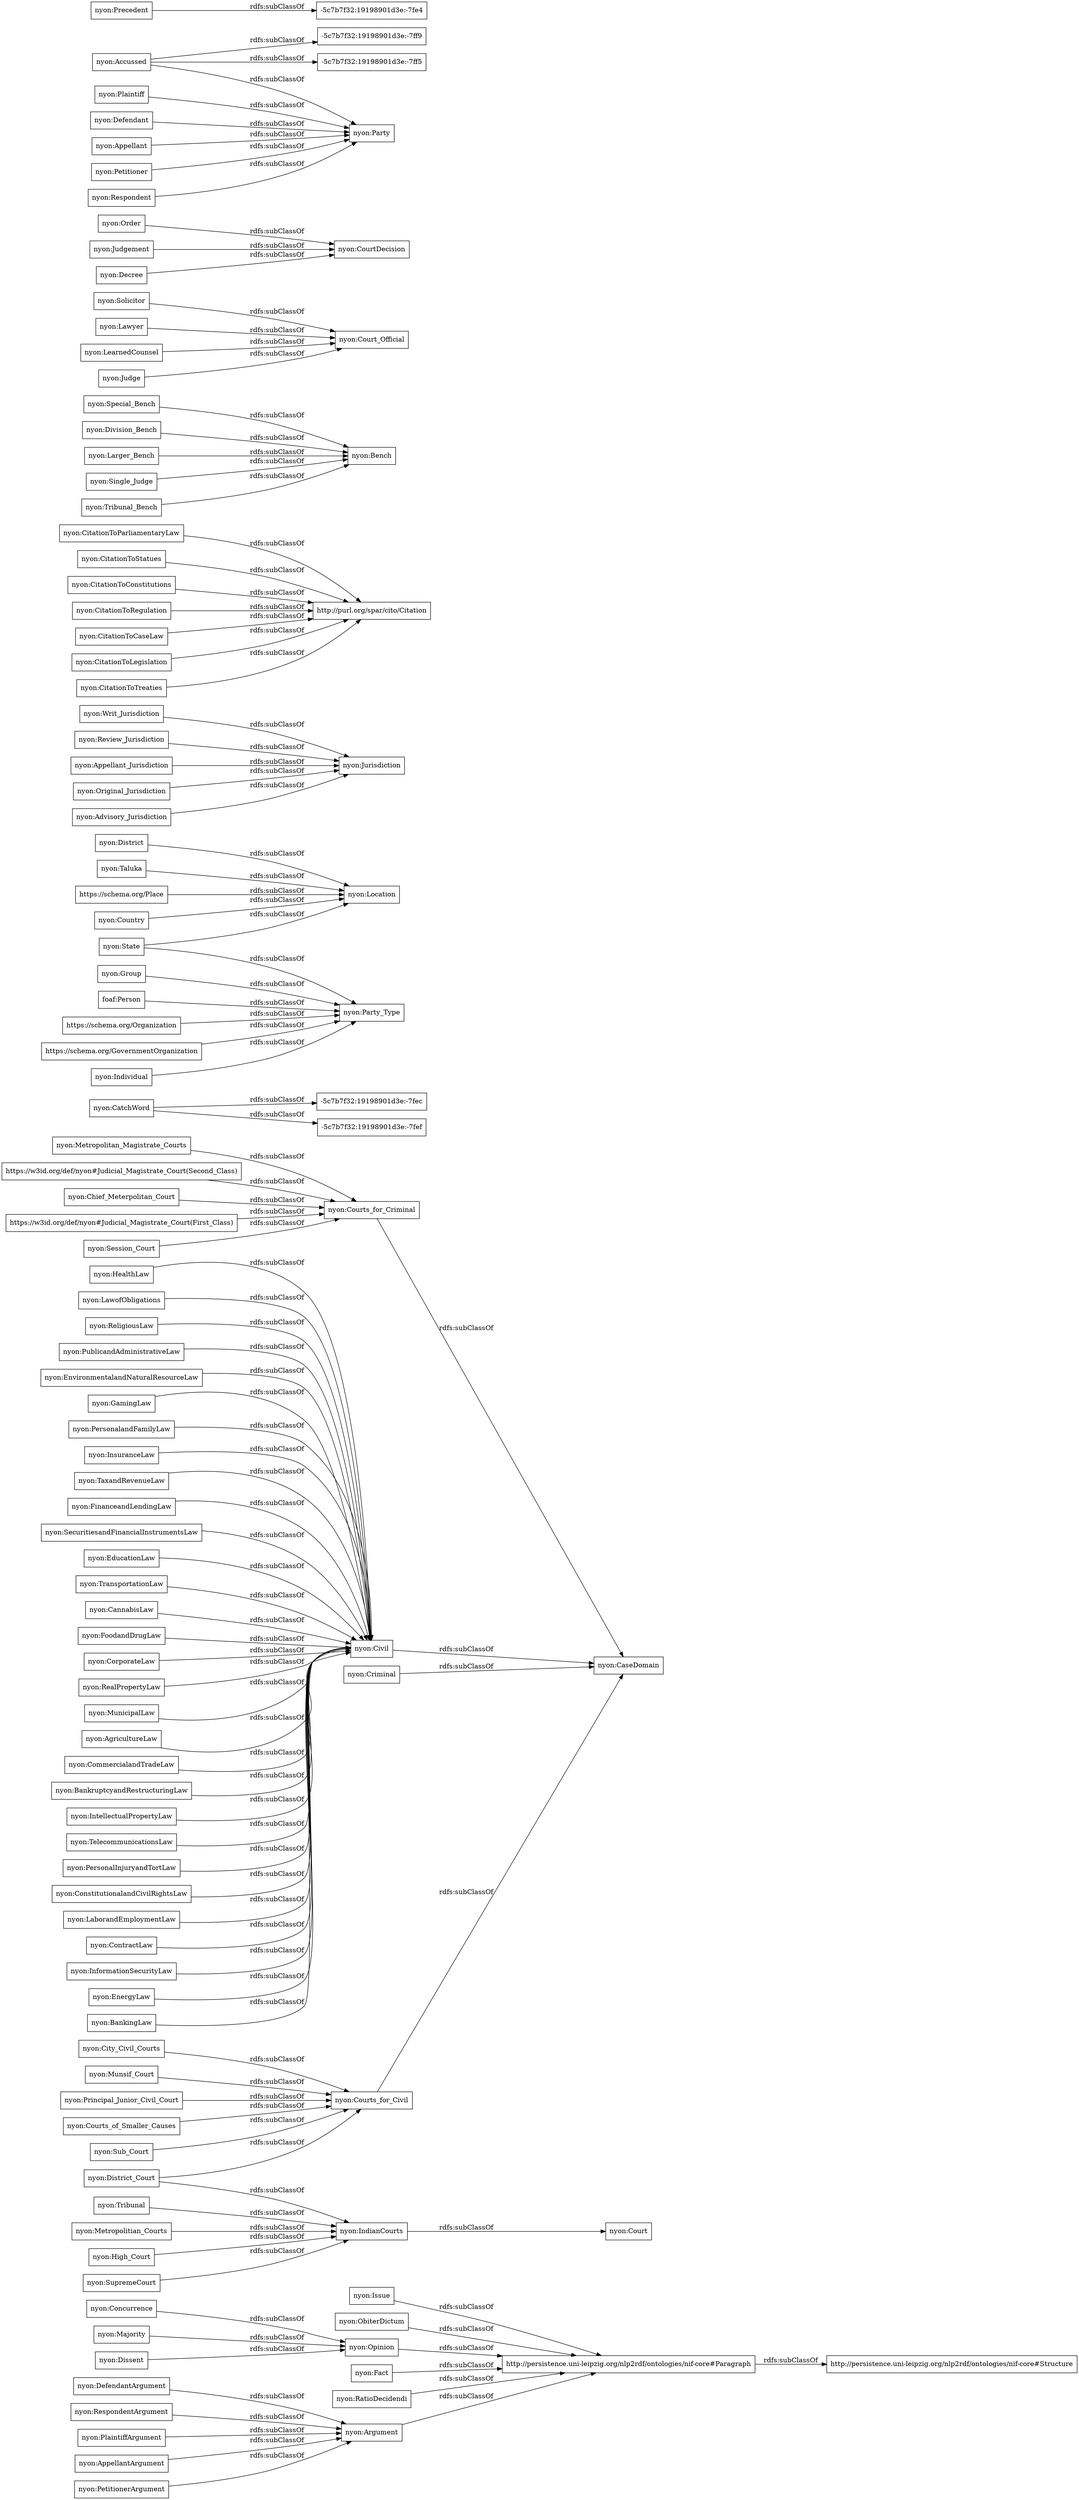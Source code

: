 digraph ar2dtool_diagram { 
rankdir=LR;
size="1000"
node [shape = rectangle, color="black"]; "nyon:Issue" "nyon:EducationLaw" "-5c7b7f32:19198901d3e:-7fec" "nyon:Group" "nyon:Writ_Jurisdiction" "nyon:Taluka" "nyon:TransportationLaw" "nyon:Civil" "nyon:CitationToParliamentaryLaw" "nyon:Special_Bench" "nyon:Review_Jurisdiction" "nyon:Sub_Court" "nyon:Solicitor" "nyon:ObiterDictum" "nyon:CannabisLaw" "nyon:Order" "nyon:Lawyer" "nyon:Jurisdiction" "nyon:FoodandDrugLaw" "nyon:Appellant_Jurisdiction" "nyon:CorporateLaw" "https://schema.org/Place" "-5c7b7f32:19198901d3e:-7ff9" "nyon:RealPropertyLaw" "nyon:Opinion" "nyon:MunicipalLaw" "nyon:Judgement" "nyon:CatchWord" "nyon:Plaintiff" "nyon:AgricultureLaw" "nyon:Court_Official" "nyon:CommercialandTradeLaw" "nyon:DefendantArgument" "nyon:Country" "nyon:Division_Bench" "foaf:Person" "http://persistence.uni-leipzig.org/nlp2rdf/ontologies/nif-core#Paragraph" "nyon:Party_Type" "nyon:IndianCourts" "nyon:Concurrence" "nyon:Fact" "nyon:SupremeCourt" "nyon:District_Court" "http://persistence.uni-leipzig.org/nlp2rdf/ontologies/nif-core#Structure" "nyon:RespondentArgument" "nyon:CitationToStatues" "nyon:State" "nyon:Party" "nyon:Larger_Bench" "nyon:District" "nyon:BankruptcyandRestructuringLaw" "nyon:Majority" "nyon:City_Civil_Courts" "nyon:Single_Judge" "nyon:IntellectualPropertyLaw" "nyon:TelecommunicationsLaw" "https://w3id.org/def/nyon#Judicial_Magistrate_Court(Second_Class)" "nyon:PersonalInjuryandTortLaw" "nyon:Munsif_Court" "-5c7b7f32:19198901d3e:-7fef" "nyon:LearnedCounsel" "nyon:Principal_Junior_Civil_Court" "nyon:ConstitutionalandCivilRightsLaw" "nyon:CaseDomain" "nyon:LaborandEmploymentLaw" "nyon:Original_Jurisdiction" "nyon:Chief_Meterpolitan_Court" "nyon:ContractLaw" "https://w3id.org/def/nyon#Judicial_Magistrate_Court(First_Class)" "nyon:RatioDecidendi" "nyon:Defendant" "nyon:Criminal" "nyon:CitationToConstitutions" "nyon:Precedent" "nyon:Tribunal" "nyon:CitationToRegulation" "nyon:Metropolitian_Courts" "nyon:InformationSecurityLaw" "nyon:Session_Court" "nyon:EnergyLaw" "nyon:Individual" "nyon:Court" "https://schema.org/Organization" "nyon:Advisory_Jurisdiction" "nyon:CitationToCaseLaw" "nyon:Appellant" "nyon:Bench" "nyon:CitationToLegislation" "nyon:Metropolitan_Magistrate_Courts" "nyon:BankingLaw" "nyon:High_Court" "-5c7b7f32:19198901d3e:-7ff5" "nyon:Judge" "nyon:Petitioner" "nyon:Tribunal_Bench" "nyon:HealthLaw" "nyon:Dissent" "nyon:LawofObligations" "nyon:Argument" "nyon:ReligiousLaw" "nyon:PublicandAdministrativeLaw" "nyon:PlaintiffArgument" "nyon:EnvironmentalandNaturalResourceLaw" "nyon:Accussed" "nyon:AppellantArgument" "nyon:Location" "nyon:Courts_for_Civil" "nyon:Courts_of_Smaller_Causes" "-5c7b7f32:19198901d3e:-7fe4" "nyon:GamingLaw" "nyon:PetitionerArgument" "nyon:PersonalandFamilyLaw" "nyon:Decree" "https://schema.org/GovernmentOrganization" "nyon:CitationToTreaties" "nyon:Courts_for_Criminal" "nyon:CourtDecision" "nyon:Respondent" "http://purl.org/spar/cito/Citation" "nyon:InsuranceLaw" "nyon:TaxandRevenueLaw" "nyon:FinanceandLendingLaw" "nyon:SecuritiesandFinancialInstrumentsLaw" ; /*classes style*/
	"nyon:Decree" -> "nyon:CourtDecision" [ label = "rdfs:subClassOf" ];
	"nyon:InsuranceLaw" -> "nyon:Civil" [ label = "rdfs:subClassOf" ];
	"nyon:Individual" -> "nyon:Party_Type" [ label = "rdfs:subClassOf" ];
	"https://schema.org/Place" -> "nyon:Location" [ label = "rdfs:subClassOf" ];
	"nyon:City_Civil_Courts" -> "nyon:Courts_for_Civil" [ label = "rdfs:subClassOf" ];
	"nyon:RatioDecidendi" -> "http://persistence.uni-leipzig.org/nlp2rdf/ontologies/nif-core#Paragraph" [ label = "rdfs:subClassOf" ];
	"nyon:CitationToCaseLaw" -> "http://purl.org/spar/cito/Citation" [ label = "rdfs:subClassOf" ];
	"nyon:Country" -> "nyon:Location" [ label = "rdfs:subClassOf" ];
	"nyon:Issue" -> "http://persistence.uni-leipzig.org/nlp2rdf/ontologies/nif-core#Paragraph" [ label = "rdfs:subClassOf" ];
	"nyon:Appellant" -> "nyon:Party" [ label = "rdfs:subClassOf" ];
	"nyon:TaxandRevenueLaw" -> "nyon:Civil" [ label = "rdfs:subClassOf" ];
	"nyon:PublicandAdministrativeLaw" -> "nyon:Civil" [ label = "rdfs:subClassOf" ];
	"nyon:AppellantArgument" -> "nyon:Argument" [ label = "rdfs:subClassOf" ];
	"nyon:State" -> "nyon:Party_Type" [ label = "rdfs:subClassOf" ];
	"nyon:State" -> "nyon:Location" [ label = "rdfs:subClassOf" ];
	"nyon:ReligiousLaw" -> "nyon:Civil" [ label = "rdfs:subClassOf" ];
	"nyon:ConstitutionalandCivilRightsLaw" -> "nyon:Civil" [ label = "rdfs:subClassOf" ];
	"nyon:Opinion" -> "http://persistence.uni-leipzig.org/nlp2rdf/ontologies/nif-core#Paragraph" [ label = "rdfs:subClassOf" ];
	"nyon:Petitioner" -> "nyon:Party" [ label = "rdfs:subClassOf" ];
	"https://schema.org/GovernmentOrganization" -> "nyon:Party_Type" [ label = "rdfs:subClassOf" ];
	"nyon:MunicipalLaw" -> "nyon:Civil" [ label = "rdfs:subClassOf" ];
	"nyon:Tribunal_Bench" -> "nyon:Bench" [ label = "rdfs:subClassOf" ];
	"nyon:LawofObligations" -> "nyon:Civil" [ label = "rdfs:subClassOf" ];
	"nyon:FoodandDrugLaw" -> "nyon:Civil" [ label = "rdfs:subClassOf" ];
	"nyon:InformationSecurityLaw" -> "nyon:Civil" [ label = "rdfs:subClassOf" ];
	"nyon:Sub_Court" -> "nyon:Courts_for_Civil" [ label = "rdfs:subClassOf" ];
	"nyon:EnvironmentalandNaturalResourceLaw" -> "nyon:Civil" [ label = "rdfs:subClassOf" ];
	"https://schema.org/Organization" -> "nyon:Party_Type" [ label = "rdfs:subClassOf" ];
	"nyon:TelecommunicationsLaw" -> "nyon:Civil" [ label = "rdfs:subClassOf" ];
	"nyon:RespondentArgument" -> "nyon:Argument" [ label = "rdfs:subClassOf" ];
	"nyon:PersonalInjuryandTortLaw" -> "nyon:Civil" [ label = "rdfs:subClassOf" ];
	"nyon:Civil" -> "nyon:CaseDomain" [ label = "rdfs:subClassOf" ];
	"https://w3id.org/def/nyon#Judicial_Magistrate_Court(Second_Class)" -> "nyon:Courts_for_Criminal" [ label = "rdfs:subClassOf" ];
	"nyon:CitationToStatues" -> "http://purl.org/spar/cito/Citation" [ label = "rdfs:subClassOf" ];
	"nyon:Taluka" -> "nyon:Location" [ label = "rdfs:subClassOf" ];
	"nyon:Lawyer" -> "nyon:Court_Official" [ label = "rdfs:subClassOf" ];
	"nyon:Respondent" -> "nyon:Party" [ label = "rdfs:subClassOf" ];
	"nyon:BankingLaw" -> "nyon:Civil" [ label = "rdfs:subClassOf" ];
	"nyon:CatchWord" -> "-5c7b7f32:19198901d3e:-7fec" [ label = "rdfs:subClassOf" ];
	"nyon:CatchWord" -> "-5c7b7f32:19198901d3e:-7fef" [ label = "rdfs:subClassOf" ];
	"nyon:ObiterDictum" -> "http://persistence.uni-leipzig.org/nlp2rdf/ontologies/nif-core#Paragraph" [ label = "rdfs:subClassOf" ];
	"nyon:CitationToParliamentaryLaw" -> "http://purl.org/spar/cito/Citation" [ label = "rdfs:subClassOf" ];
	"nyon:Review_Jurisdiction" -> "nyon:Jurisdiction" [ label = "rdfs:subClassOf" ];
	"nyon:Concurrence" -> "nyon:Opinion" [ label = "rdfs:subClassOf" ];
	"nyon:CitationToTreaties" -> "http://purl.org/spar/cito/Citation" [ label = "rdfs:subClassOf" ];
	"nyon:Defendant" -> "nyon:Party" [ label = "rdfs:subClassOf" ];
	"nyon:BankruptcyandRestructuringLaw" -> "nyon:Civil" [ label = "rdfs:subClassOf" ];
	"nyon:HealthLaw" -> "nyon:Civil" [ label = "rdfs:subClassOf" ];
	"http://persistence.uni-leipzig.org/nlp2rdf/ontologies/nif-core#Paragraph" -> "http://persistence.uni-leipzig.org/nlp2rdf/ontologies/nif-core#Structure" [ label = "rdfs:subClassOf" ];
	"nyon:Chief_Meterpolitan_Court" -> "nyon:Courts_for_Criminal" [ label = "rdfs:subClassOf" ];
	"nyon:PlaintiffArgument" -> "nyon:Argument" [ label = "rdfs:subClassOf" ];
	"nyon:Original_Jurisdiction" -> "nyon:Jurisdiction" [ label = "rdfs:subClassOf" ];
	"nyon:FinanceandLendingLaw" -> "nyon:Civil" [ label = "rdfs:subClassOf" ];
	"nyon:Judgement" -> "nyon:CourtDecision" [ label = "rdfs:subClassOf" ];
	"nyon:Group" -> "nyon:Party_Type" [ label = "rdfs:subClassOf" ];
	"nyon:LaborandEmploymentLaw" -> "nyon:Civil" [ label = "rdfs:subClassOf" ];
	"nyon:CorporateLaw" -> "nyon:Civil" [ label = "rdfs:subClassOf" ];
	"nyon:Plaintiff" -> "nyon:Party" [ label = "rdfs:subClassOf" ];
	"nyon:CitationToConstitutions" -> "http://purl.org/spar/cito/Citation" [ label = "rdfs:subClassOf" ];
	"nyon:CannabisLaw" -> "nyon:Civil" [ label = "rdfs:subClassOf" ];
	"nyon:PetitionerArgument" -> "nyon:Argument" [ label = "rdfs:subClassOf" ];
	"nyon:High_Court" -> "nyon:IndianCourts" [ label = "rdfs:subClassOf" ];
	"https://w3id.org/def/nyon#Judicial_Magistrate_Court(First_Class)" -> "nyon:Courts_for_Criminal" [ label = "rdfs:subClassOf" ];
	"nyon:Precedent" -> "-5c7b7f32:19198901d3e:-7fe4" [ label = "rdfs:subClassOf" ];
	"nyon:Writ_Jurisdiction" -> "nyon:Jurisdiction" [ label = "rdfs:subClassOf" ];
	"nyon:District_Court" -> "nyon:IndianCourts" [ label = "rdfs:subClassOf" ];
	"nyon:District_Court" -> "nyon:Courts_for_Civil" [ label = "rdfs:subClassOf" ];
	"nyon:District" -> "nyon:Location" [ label = "rdfs:subClassOf" ];
	"nyon:Solicitor" -> "nyon:Court_Official" [ label = "rdfs:subClassOf" ];
	"nyon:PersonalandFamilyLaw" -> "nyon:Civil" [ label = "rdfs:subClassOf" ];
	"nyon:Larger_Bench" -> "nyon:Bench" [ label = "rdfs:subClassOf" ];
	"nyon:SupremeCourt" -> "nyon:IndianCourts" [ label = "rdfs:subClassOf" ];
	"nyon:Order" -> "nyon:CourtDecision" [ label = "rdfs:subClassOf" ];
	"nyon:Special_Bench" -> "nyon:Bench" [ label = "rdfs:subClassOf" ];
	"nyon:Single_Judge" -> "nyon:Bench" [ label = "rdfs:subClassOf" ];
	"nyon:CitationToLegislation" -> "http://purl.org/spar/cito/Citation" [ label = "rdfs:subClassOf" ];
	"nyon:Courts_for_Civil" -> "nyon:CaseDomain" [ label = "rdfs:subClassOf" ];
	"nyon:ContractLaw" -> "nyon:Civil" [ label = "rdfs:subClassOf" ];
	"nyon:Appellant_Jurisdiction" -> "nyon:Jurisdiction" [ label = "rdfs:subClassOf" ];
	"nyon:IndianCourts" -> "nyon:Court" [ label = "rdfs:subClassOf" ];
	"nyon:LearnedCounsel" -> "nyon:Court_Official" [ label = "rdfs:subClassOf" ];
	"nyon:Majority" -> "nyon:Opinion" [ label = "rdfs:subClassOf" ];
	"nyon:DefendantArgument" -> "nyon:Argument" [ label = "rdfs:subClassOf" ];
	"nyon:Criminal" -> "nyon:CaseDomain" [ label = "rdfs:subClassOf" ];
	"nyon:Munsif_Court" -> "nyon:Courts_for_Civil" [ label = "rdfs:subClassOf" ];
	"nyon:Tribunal" -> "nyon:IndianCourts" [ label = "rdfs:subClassOf" ];
	"nyon:Principal_Junior_Civil_Court" -> "nyon:Courts_for_Civil" [ label = "rdfs:subClassOf" ];
	"foaf:Person" -> "nyon:Party_Type" [ label = "rdfs:subClassOf" ];
	"nyon:Judge" -> "nyon:Court_Official" [ label = "rdfs:subClassOf" ];
	"nyon:RealPropertyLaw" -> "nyon:Civil" [ label = "rdfs:subClassOf" ];
	"nyon:Courts_for_Criminal" -> "nyon:CaseDomain" [ label = "rdfs:subClassOf" ];
	"nyon:CommercialandTradeLaw" -> "nyon:Civil" [ label = "rdfs:subClassOf" ];
	"nyon:Courts_of_Smaller_Causes" -> "nyon:Courts_for_Civil" [ label = "rdfs:subClassOf" ];
	"nyon:SecuritiesandFinancialInstrumentsLaw" -> "nyon:Civil" [ label = "rdfs:subClassOf" ];
	"nyon:Metropolitan_Magistrate_Courts" -> "nyon:Courts_for_Criminal" [ label = "rdfs:subClassOf" ];
	"nyon:Accussed" -> "-5c7b7f32:19198901d3e:-7ff5" [ label = "rdfs:subClassOf" ];
	"nyon:Accussed" -> "-5c7b7f32:19198901d3e:-7ff9" [ label = "rdfs:subClassOf" ];
	"nyon:Accussed" -> "nyon:Party" [ label = "rdfs:subClassOf" ];
	"nyon:GamingLaw" -> "nyon:Civil" [ label = "rdfs:subClassOf" ];
	"nyon:CitationToRegulation" -> "http://purl.org/spar/cito/Citation" [ label = "rdfs:subClassOf" ];
	"nyon:Argument" -> "http://persistence.uni-leipzig.org/nlp2rdf/ontologies/nif-core#Paragraph" [ label = "rdfs:subClassOf" ];
	"nyon:IntellectualPropertyLaw" -> "nyon:Civil" [ label = "rdfs:subClassOf" ];
	"nyon:AgricultureLaw" -> "nyon:Civil" [ label = "rdfs:subClassOf" ];
	"nyon:EducationLaw" -> "nyon:Civil" [ label = "rdfs:subClassOf" ];
	"nyon:Advisory_Jurisdiction" -> "nyon:Jurisdiction" [ label = "rdfs:subClassOf" ];
	"nyon:Fact" -> "http://persistence.uni-leipzig.org/nlp2rdf/ontologies/nif-core#Paragraph" [ label = "rdfs:subClassOf" ];
	"nyon:Metropolitian_Courts" -> "nyon:IndianCourts" [ label = "rdfs:subClassOf" ];
	"nyon:EnergyLaw" -> "nyon:Civil" [ label = "rdfs:subClassOf" ];
	"nyon:Dissent" -> "nyon:Opinion" [ label = "rdfs:subClassOf" ];
	"nyon:Division_Bench" -> "nyon:Bench" [ label = "rdfs:subClassOf" ];
	"nyon:TransportationLaw" -> "nyon:Civil" [ label = "rdfs:subClassOf" ];
	"nyon:Session_Court" -> "nyon:Courts_for_Criminal" [ label = "rdfs:subClassOf" ];

}
